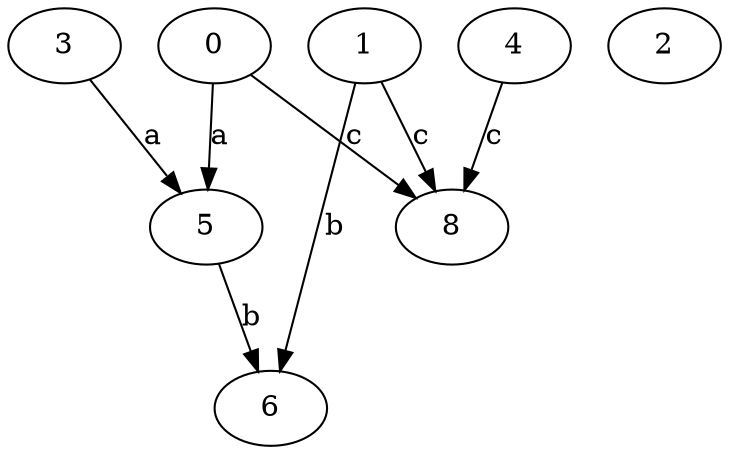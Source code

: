 strict digraph  {
0;
3;
4;
5;
6;
1;
2;
8;
0 -> 5  [label=a];
0 -> 8  [label=c];
3 -> 5  [label=a];
4 -> 8  [label=c];
5 -> 6  [label=b];
1 -> 6  [label=b];
1 -> 8  [label=c];
}
